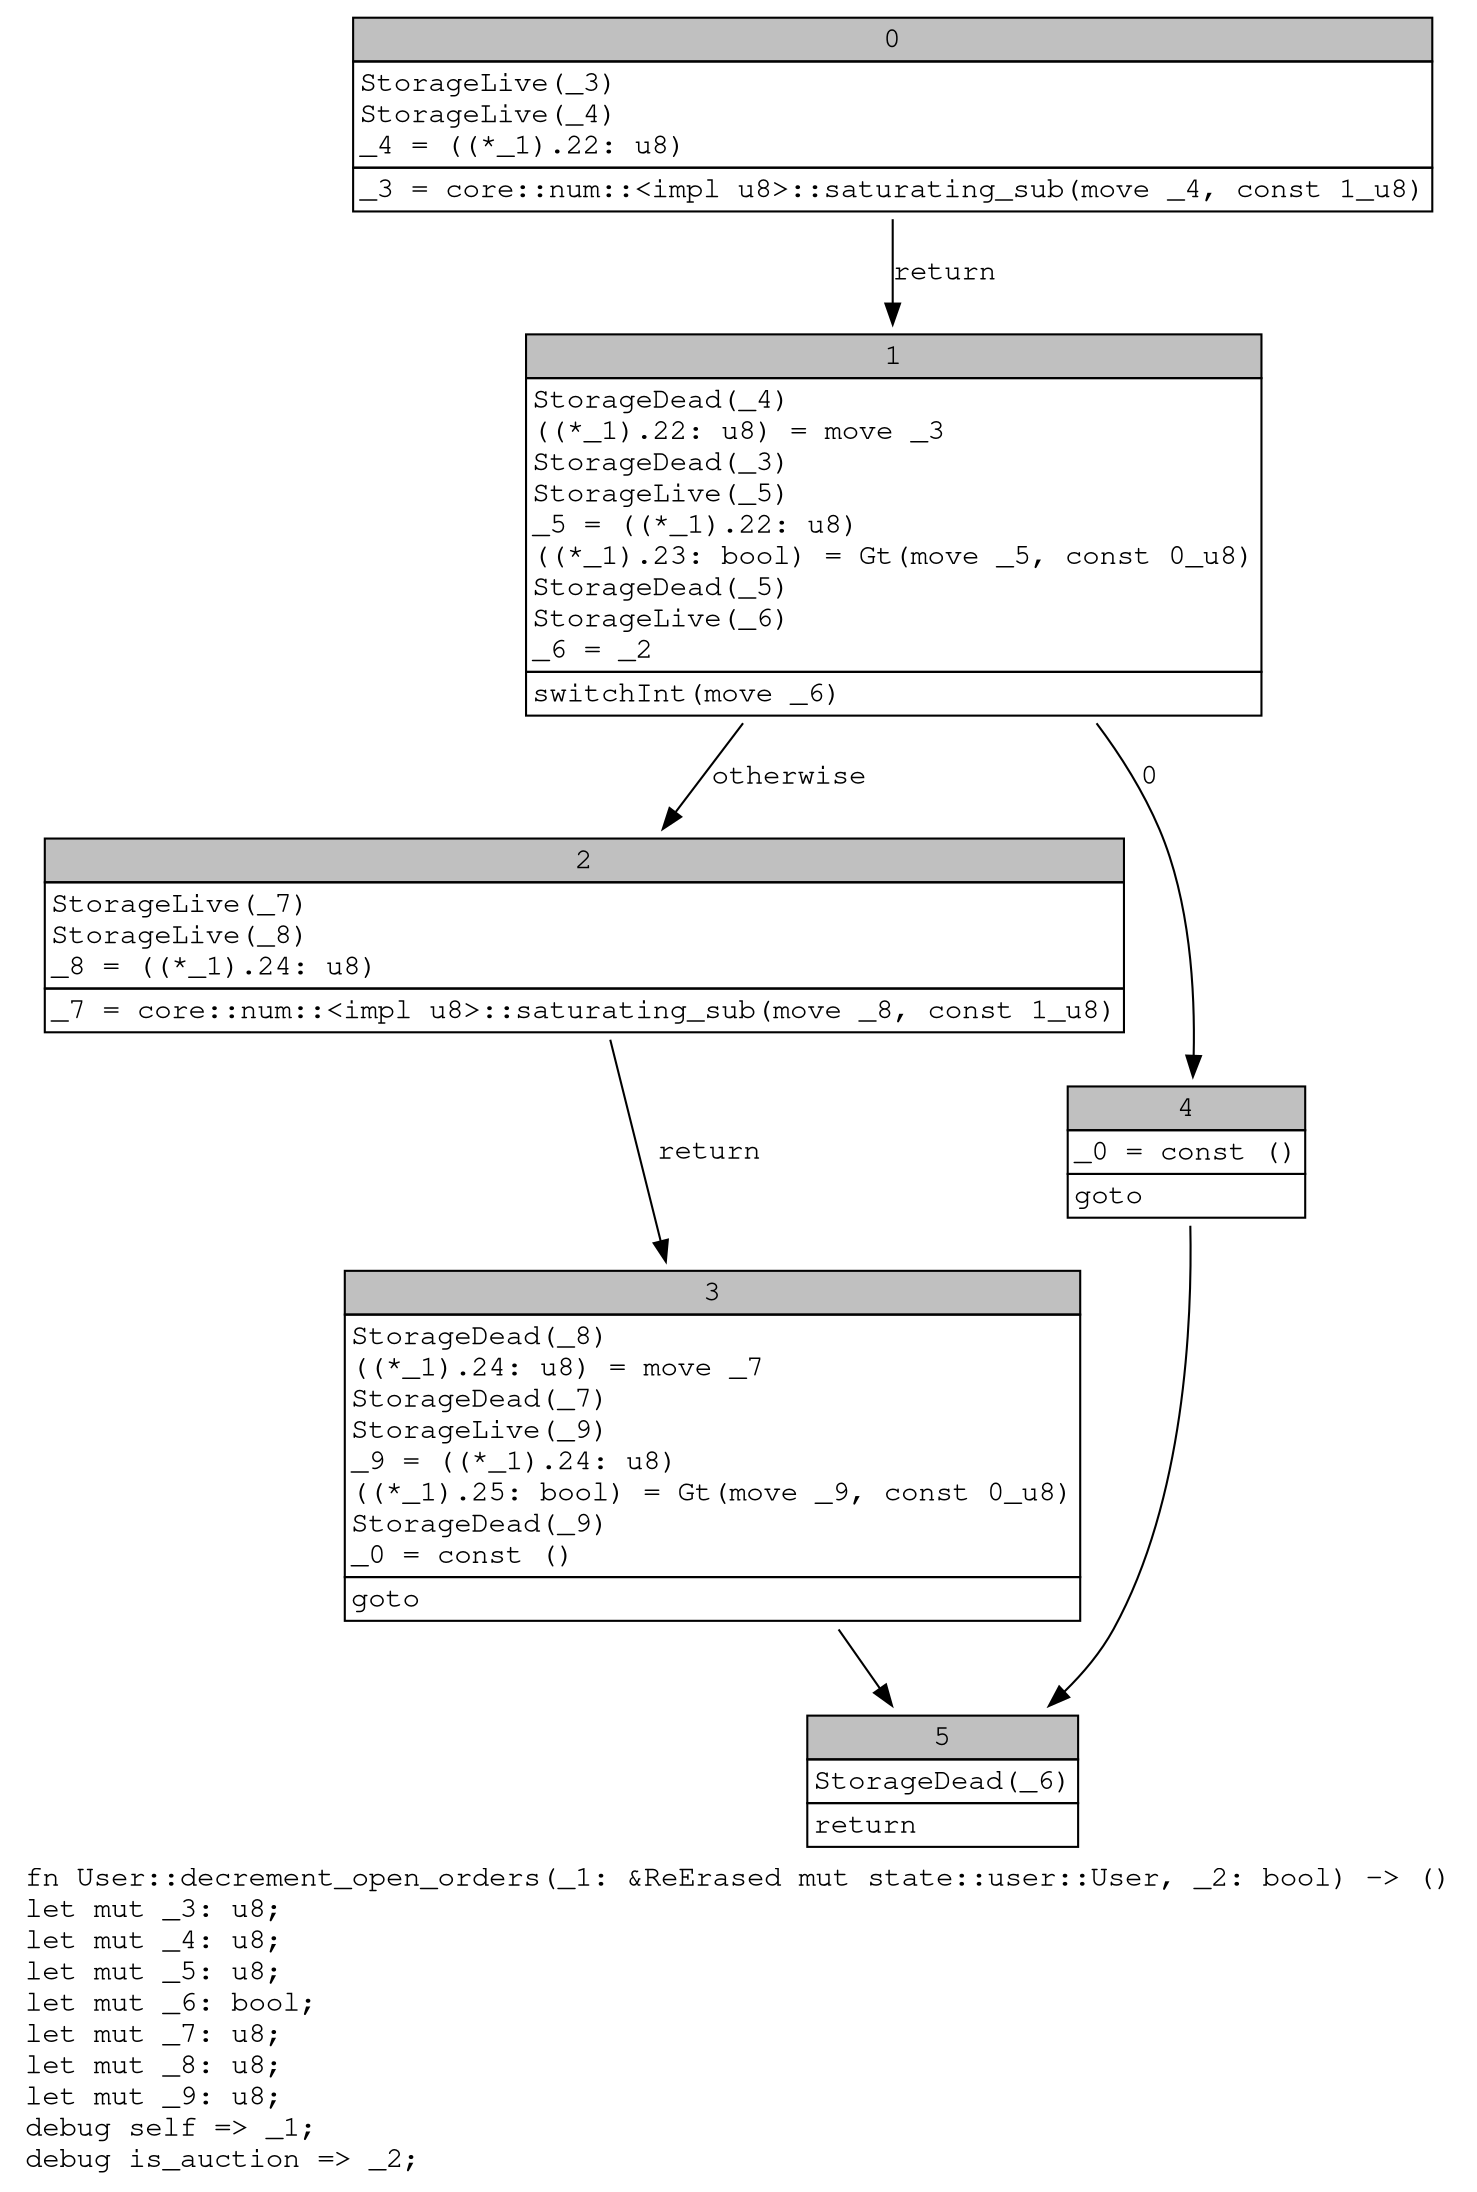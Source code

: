 digraph Mir_0_4317 {
    graph [fontname="Courier, monospace"];
    node [fontname="Courier, monospace"];
    edge [fontname="Courier, monospace"];
    label=<fn User::decrement_open_orders(_1: &amp;ReErased mut state::user::User, _2: bool) -&gt; ()<br align="left"/>let mut _3: u8;<br align="left"/>let mut _4: u8;<br align="left"/>let mut _5: u8;<br align="left"/>let mut _6: bool;<br align="left"/>let mut _7: u8;<br align="left"/>let mut _8: u8;<br align="left"/>let mut _9: u8;<br align="left"/>debug self =&gt; _1;<br align="left"/>debug is_auction =&gt; _2;<br align="left"/>>;
    bb0__0_4317 [shape="none", label=<<table border="0" cellborder="1" cellspacing="0"><tr><td bgcolor="gray" align="center" colspan="1">0</td></tr><tr><td align="left" balign="left">StorageLive(_3)<br/>StorageLive(_4)<br/>_4 = ((*_1).22: u8)<br/></td></tr><tr><td align="left">_3 = core::num::&lt;impl u8&gt;::saturating_sub(move _4, const 1_u8)</td></tr></table>>];
    bb1__0_4317 [shape="none", label=<<table border="0" cellborder="1" cellspacing="0"><tr><td bgcolor="gray" align="center" colspan="1">1</td></tr><tr><td align="left" balign="left">StorageDead(_4)<br/>((*_1).22: u8) = move _3<br/>StorageDead(_3)<br/>StorageLive(_5)<br/>_5 = ((*_1).22: u8)<br/>((*_1).23: bool) = Gt(move _5, const 0_u8)<br/>StorageDead(_5)<br/>StorageLive(_6)<br/>_6 = _2<br/></td></tr><tr><td align="left">switchInt(move _6)</td></tr></table>>];
    bb2__0_4317 [shape="none", label=<<table border="0" cellborder="1" cellspacing="0"><tr><td bgcolor="gray" align="center" colspan="1">2</td></tr><tr><td align="left" balign="left">StorageLive(_7)<br/>StorageLive(_8)<br/>_8 = ((*_1).24: u8)<br/></td></tr><tr><td align="left">_7 = core::num::&lt;impl u8&gt;::saturating_sub(move _8, const 1_u8)</td></tr></table>>];
    bb3__0_4317 [shape="none", label=<<table border="0" cellborder="1" cellspacing="0"><tr><td bgcolor="gray" align="center" colspan="1">3</td></tr><tr><td align="left" balign="left">StorageDead(_8)<br/>((*_1).24: u8) = move _7<br/>StorageDead(_7)<br/>StorageLive(_9)<br/>_9 = ((*_1).24: u8)<br/>((*_1).25: bool) = Gt(move _9, const 0_u8)<br/>StorageDead(_9)<br/>_0 = const ()<br/></td></tr><tr><td align="left">goto</td></tr></table>>];
    bb4__0_4317 [shape="none", label=<<table border="0" cellborder="1" cellspacing="0"><tr><td bgcolor="gray" align="center" colspan="1">4</td></tr><tr><td align="left" balign="left">_0 = const ()<br/></td></tr><tr><td align="left">goto</td></tr></table>>];
    bb5__0_4317 [shape="none", label=<<table border="0" cellborder="1" cellspacing="0"><tr><td bgcolor="gray" align="center" colspan="1">5</td></tr><tr><td align="left" balign="left">StorageDead(_6)<br/></td></tr><tr><td align="left">return</td></tr></table>>];
    bb0__0_4317 -> bb1__0_4317 [label="return"];
    bb1__0_4317 -> bb4__0_4317 [label="0"];
    bb1__0_4317 -> bb2__0_4317 [label="otherwise"];
    bb2__0_4317 -> bb3__0_4317 [label="return"];
    bb3__0_4317 -> bb5__0_4317 [label=""];
    bb4__0_4317 -> bb5__0_4317 [label=""];
}
